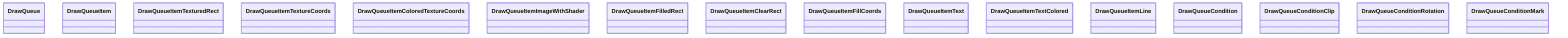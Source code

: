 classDiagram
    class DrawQueue {
    }
    class DrawQueueItem {
    }
    class DrawQueueItem {
    }
    class DrawQueueItemTexturedRect {
    }
    class DrawQueueItemTextureCoords {
    }
    class DrawQueueItemColoredTextureCoords {
    }
    class DrawQueueItemImageWithShader {
    }
    class DrawQueueItemFilledRect {
    }
    class DrawQueueItemClearRect {
    }
    class DrawQueueItemFillCoords {
    }
    class DrawQueueItemText {
    }
    class DrawQueueItemTextColored {
    }
    class DrawQueueItemLine {
    }
    class DrawQueueCondition {
    }
    class DrawQueueConditionClip {
    }
    class DrawQueueConditionRotation {
    }
    class DrawQueueConditionMark {
    }
    class DrawQueue {
    }
